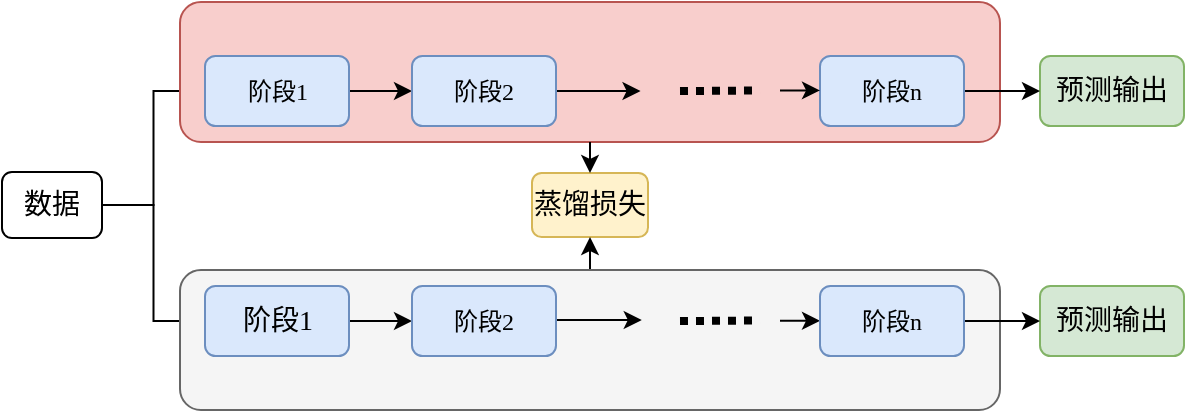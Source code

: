 <mxfile version="24.0.6" type="github">
  <diagram name="第 1 页" id="Zz-yE3sN_qA-QzTztnrS">
    <mxGraphModel dx="859" dy="479" grid="0" gridSize="10" guides="1" tooltips="1" connect="1" arrows="1" fold="1" page="1" pageScale="1" pageWidth="827" pageHeight="1169" background="#ffffff" math="1" shadow="0">
      <root>
        <mxCell id="0" />
        <mxCell id="1" parent="0" />
        <mxCell id="IohvMyqaD4Y5VaiA8dAe-308" style="edgeStyle=orthogonalEdgeStyle;rounded=0;orthogonalLoop=1;jettySize=auto;html=1;entryX=0;entryY=0.5;entryDx=0;entryDy=0;" parent="1" source="IohvMyqaD4Y5VaiA8dAe-304" target="IohvMyqaD4Y5VaiA8dAe-306" edge="1">
          <mxGeometry relative="1" as="geometry" />
        </mxCell>
        <mxCell id="IohvMyqaD4Y5VaiA8dAe-310" style="edgeStyle=orthogonalEdgeStyle;rounded=0;orthogonalLoop=1;jettySize=auto;html=1;entryX=0;entryY=0.5;entryDx=0;entryDy=0;" parent="1" source="IohvMyqaD4Y5VaiA8dAe-304" target="IohvMyqaD4Y5VaiA8dAe-307" edge="1">
          <mxGeometry relative="1" as="geometry" />
        </mxCell>
        <mxCell id="IohvMyqaD4Y5VaiA8dAe-304" value="&lt;font style=&quot;font-size: 14px;&quot; face=&quot;宋体&quot;&gt;数据&lt;/font&gt;" style="rounded=1;whiteSpace=wrap;html=1;" parent="1" vertex="1">
          <mxGeometry x="21" y="137" width="50" height="33" as="geometry" />
        </mxCell>
        <mxCell id="iPTnCJ0v0ftrhCCmZKQR-19" value="&lt;font style=&quot;font-size: 14px;&quot; face=&quot;宋体&quot;&gt;蒸馏损失&lt;/font&gt;" style="rounded=1;whiteSpace=wrap;html=1;fillColor=#fff2cc;strokeColor=#d6b656;" parent="1" vertex="1">
          <mxGeometry x="286" y="137.5" width="58" height="32" as="geometry" />
        </mxCell>
        <mxCell id="iPTnCJ0v0ftrhCCmZKQR-31" value="" style="group" parent="1" vertex="1" connectable="0">
          <mxGeometry x="110" y="52" width="502" height="70" as="geometry" />
        </mxCell>
        <mxCell id="iPTnCJ0v0ftrhCCmZKQR-21" value="" style="rounded=1;whiteSpace=wrap;html=1;fillColor=#f8cecc;strokeColor=#b85450;" parent="iPTnCJ0v0ftrhCCmZKQR-31" vertex="1">
          <mxGeometry width="410" height="70" as="geometry" />
        </mxCell>
        <mxCell id="iPTnCJ0v0ftrhCCmZKQR-3" style="edgeStyle=orthogonalEdgeStyle;rounded=0;orthogonalLoop=1;jettySize=auto;html=1;entryX=0;entryY=0.5;entryDx=0;entryDy=0;" parent="iPTnCJ0v0ftrhCCmZKQR-31" source="IohvMyqaD4Y5VaiA8dAe-306" target="iPTnCJ0v0ftrhCCmZKQR-1" edge="1">
          <mxGeometry relative="1" as="geometry" />
        </mxCell>
        <mxCell id="IohvMyqaD4Y5VaiA8dAe-306" value="&lt;font face=&quot;宋体&quot;&gt;阶段1&lt;/font&gt;" style="rounded=1;whiteSpace=wrap;html=1;fillColor=#dae8fc;strokeColor=#6c8ebf;" parent="iPTnCJ0v0ftrhCCmZKQR-31" vertex="1">
          <mxGeometry x="12.5" y="27" width="72" height="35" as="geometry" />
        </mxCell>
        <mxCell id="IohvMyqaD4Y5VaiA8dAe-312" value="&lt;font style=&quot;font-size: 14px;&quot; face=&quot;宋体&quot;&gt;预测输出&lt;/font&gt;" style="rounded=1;whiteSpace=wrap;html=1;fillColor=#d5e8d4;strokeColor=#82b366;" parent="iPTnCJ0v0ftrhCCmZKQR-31" vertex="1">
          <mxGeometry x="430" y="27" width="72" height="35" as="geometry" />
        </mxCell>
        <mxCell id="iPTnCJ0v0ftrhCCmZKQR-8" style="edgeStyle=orthogonalEdgeStyle;rounded=0;orthogonalLoop=1;jettySize=auto;html=1;" parent="iPTnCJ0v0ftrhCCmZKQR-31" source="iPTnCJ0v0ftrhCCmZKQR-1" edge="1">
          <mxGeometry relative="1" as="geometry">
            <mxPoint x="230.275" y="44.5" as="targetPoint" />
          </mxGeometry>
        </mxCell>
        <mxCell id="iPTnCJ0v0ftrhCCmZKQR-1" value="&lt;font face=&quot;宋体&quot;&gt;阶段2&lt;/font&gt;" style="rounded=1;whiteSpace=wrap;html=1;fillColor=#dae8fc;strokeColor=#6c8ebf;" parent="iPTnCJ0v0ftrhCCmZKQR-31" vertex="1">
          <mxGeometry x="116" y="27" width="72" height="35" as="geometry" />
        </mxCell>
        <mxCell id="iPTnCJ0v0ftrhCCmZKQR-11" value="" style="endArrow=none;dashed=1;html=1;rounded=0;dashPattern=1 1;strokeWidth=4;" parent="iPTnCJ0v0ftrhCCmZKQR-31" edge="1">
          <mxGeometry width="50" height="50" relative="1" as="geometry">
            <mxPoint x="250" y="44.52" as="sourcePoint" />
            <mxPoint x="290" y="44.26" as="targetPoint" />
          </mxGeometry>
        </mxCell>
        <mxCell id="iPTnCJ0v0ftrhCCmZKQR-15" style="edgeStyle=orthogonalEdgeStyle;rounded=0;orthogonalLoop=1;jettySize=auto;html=1;entryX=0;entryY=0.5;entryDx=0;entryDy=0;" parent="iPTnCJ0v0ftrhCCmZKQR-31" source="iPTnCJ0v0ftrhCCmZKQR-13" target="IohvMyqaD4Y5VaiA8dAe-312" edge="1">
          <mxGeometry relative="1" as="geometry" />
        </mxCell>
        <mxCell id="iPTnCJ0v0ftrhCCmZKQR-13" value="&lt;font face=&quot;宋体&quot;&gt;阶段n&lt;/font&gt;" style="rounded=1;whiteSpace=wrap;html=1;fillColor=#dae8fc;strokeColor=#6c8ebf;" parent="iPTnCJ0v0ftrhCCmZKQR-31" vertex="1">
          <mxGeometry x="320" y="27" width="72" height="35" as="geometry" />
        </mxCell>
        <mxCell id="iPTnCJ0v0ftrhCCmZKQR-26" style="edgeStyle=orthogonalEdgeStyle;rounded=0;orthogonalLoop=1;jettySize=auto;html=1;exitX=0;exitY=0.5;exitDx=0;exitDy=0;entryX=0;entryY=0.5;entryDx=0;entryDy=0;" parent="iPTnCJ0v0ftrhCCmZKQR-31" edge="1">
          <mxGeometry relative="1" as="geometry">
            <mxPoint x="320" y="44.81" as="targetPoint" />
            <mxPoint x="300" y="44.189" as="sourcePoint" />
          </mxGeometry>
        </mxCell>
        <mxCell id="iPTnCJ0v0ftrhCCmZKQR-33" style="edgeStyle=orthogonalEdgeStyle;rounded=0;orthogonalLoop=1;jettySize=auto;html=1;exitX=0.5;exitY=1;exitDx=0;exitDy=0;entryX=0.5;entryY=0;entryDx=0;entryDy=0;" parent="1" source="iPTnCJ0v0ftrhCCmZKQR-21" target="iPTnCJ0v0ftrhCCmZKQR-19" edge="1">
          <mxGeometry relative="1" as="geometry" />
        </mxCell>
        <mxCell id="iPTnCJ0v0ftrhCCmZKQR-34" style="edgeStyle=orthogonalEdgeStyle;rounded=0;orthogonalLoop=1;jettySize=auto;html=1;exitX=0.5;exitY=0;exitDx=0;exitDy=0;entryX=0.5;entryY=1;entryDx=0;entryDy=0;" parent="1" source="iPTnCJ0v0ftrhCCmZKQR-27" target="iPTnCJ0v0ftrhCCmZKQR-19" edge="1">
          <mxGeometry relative="1" as="geometry" />
        </mxCell>
        <mxCell id="iPTnCJ0v0ftrhCCmZKQR-27" value="" style="rounded=1;whiteSpace=wrap;html=1;fillColor=#f5f5f5;strokeColor=#666666;fontColor=#333333;" parent="1" vertex="1">
          <mxGeometry x="110" y="186" width="410" height="70" as="geometry" />
        </mxCell>
        <mxCell id="iPTnCJ0v0ftrhCCmZKQR-4" style="edgeStyle=orthogonalEdgeStyle;rounded=0;orthogonalLoop=1;jettySize=auto;html=1;entryX=0;entryY=0.5;entryDx=0;entryDy=0;" parent="1" source="IohvMyqaD4Y5VaiA8dAe-307" target="iPTnCJ0v0ftrhCCmZKQR-2" edge="1">
          <mxGeometry relative="1" as="geometry" />
        </mxCell>
        <mxCell id="IohvMyqaD4Y5VaiA8dAe-307" value="&lt;font style=&quot;font-size: 14px;&quot; face=&quot;宋体&quot;&gt;阶段1&lt;/font&gt;" style="rounded=1;whiteSpace=wrap;html=1;fillColor=#dae8fc;strokeColor=#6c8ebf;" parent="1" vertex="1">
          <mxGeometry x="122.5" y="194" width="72" height="35" as="geometry" />
        </mxCell>
        <mxCell id="IohvMyqaD4Y5VaiA8dAe-314" value="&lt;font style=&quot;font-size: 14px;&quot; face=&quot;宋体&quot;&gt;预测输出&lt;/font&gt;" style="rounded=1;whiteSpace=wrap;html=1;fillColor=#d5e8d4;strokeColor=#82b366;" parent="1" vertex="1">
          <mxGeometry x="540" y="194" width="72" height="35" as="geometry" />
        </mxCell>
        <mxCell id="iPTnCJ0v0ftrhCCmZKQR-10" style="edgeStyle=orthogonalEdgeStyle;rounded=0;orthogonalLoop=1;jettySize=auto;html=1;" parent="1" source="iPTnCJ0v0ftrhCCmZKQR-2" edge="1">
          <mxGeometry relative="1" as="geometry">
            <mxPoint x="340.881" y="211" as="targetPoint" />
          </mxGeometry>
        </mxCell>
        <mxCell id="iPTnCJ0v0ftrhCCmZKQR-2" value="&lt;font face=&quot;宋体&quot;&gt;阶段2&lt;/font&gt;" style="rounded=1;whiteSpace=wrap;html=1;fillColor=#dae8fc;strokeColor=#6c8ebf;" parent="1" vertex="1">
          <mxGeometry x="226" y="194" width="72" height="35" as="geometry" />
        </mxCell>
        <mxCell id="iPTnCJ0v0ftrhCCmZKQR-12" value="" style="endArrow=none;dashed=1;html=1;rounded=0;dashPattern=1 1;strokeWidth=4;" parent="1" edge="1">
          <mxGeometry width="50" height="50" relative="1" as="geometry">
            <mxPoint x="360" y="211.52" as="sourcePoint" />
            <mxPoint x="400" y="211.26" as="targetPoint" />
          </mxGeometry>
        </mxCell>
        <mxCell id="iPTnCJ0v0ftrhCCmZKQR-16" style="edgeStyle=orthogonalEdgeStyle;rounded=0;orthogonalLoop=1;jettySize=auto;html=1;" parent="1" source="iPTnCJ0v0ftrhCCmZKQR-14" target="IohvMyqaD4Y5VaiA8dAe-314" edge="1">
          <mxGeometry relative="1" as="geometry" />
        </mxCell>
        <mxCell id="iPTnCJ0v0ftrhCCmZKQR-18" style="edgeStyle=orthogonalEdgeStyle;rounded=0;orthogonalLoop=1;jettySize=auto;html=1;exitX=0;exitY=0.5;exitDx=0;exitDy=0;entryX=0;entryY=0.5;entryDx=0;entryDy=0;" parent="1" target="iPTnCJ0v0ftrhCCmZKQR-14" edge="1">
          <mxGeometry relative="1" as="geometry">
            <mxPoint x="410" y="211.379" as="sourcePoint" />
          </mxGeometry>
        </mxCell>
        <mxCell id="iPTnCJ0v0ftrhCCmZKQR-14" value="&lt;font face=&quot;宋体&quot;&gt;阶段n&lt;/font&gt;" style="rounded=1;whiteSpace=wrap;html=1;fillColor=#dae8fc;strokeColor=#6c8ebf;" parent="1" vertex="1">
          <mxGeometry x="430" y="194" width="72" height="35" as="geometry" />
        </mxCell>
      </root>
    </mxGraphModel>
  </diagram>
</mxfile>
